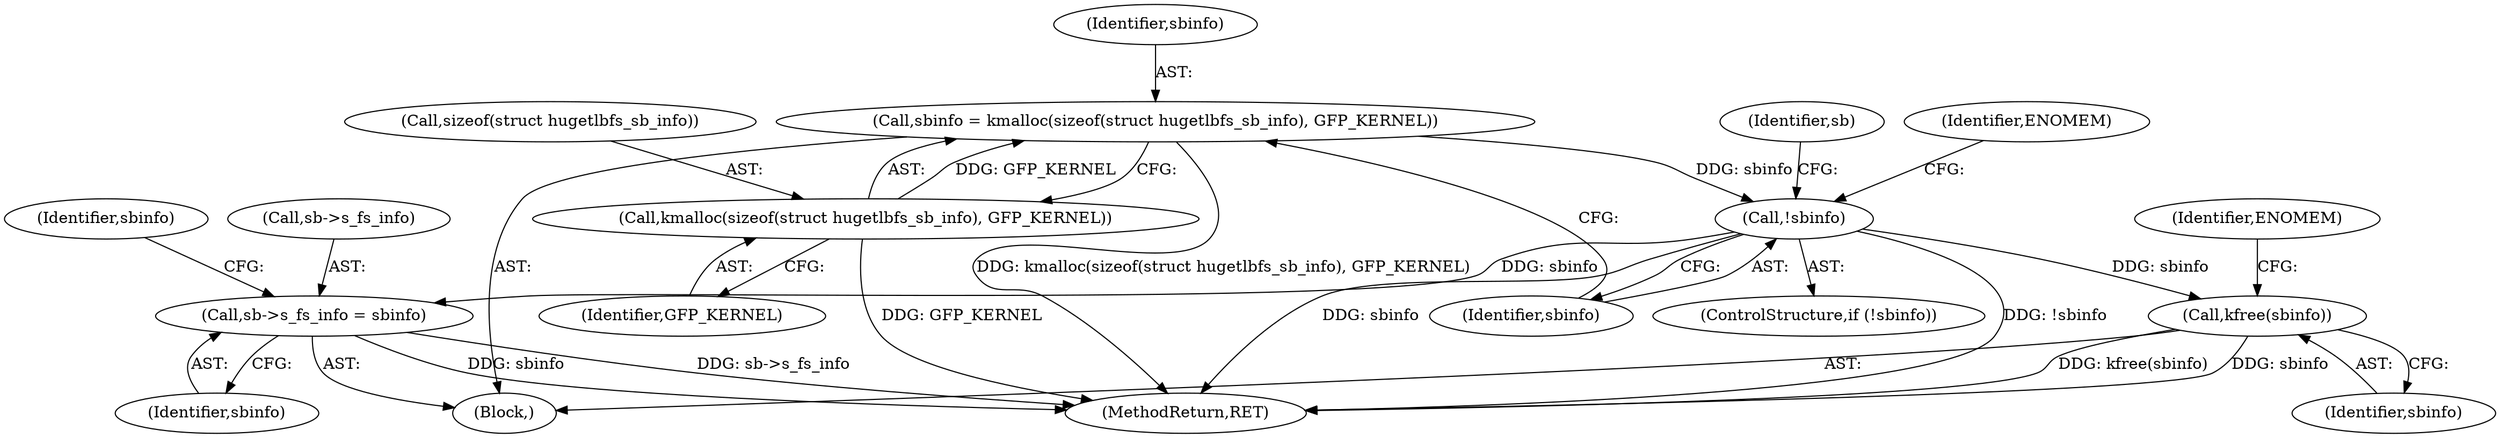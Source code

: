 digraph "0_linux_90481622d75715bfcb68501280a917dbfe516029_1@API" {
"1000158" [label="(Call,sbinfo = kmalloc(sizeof(struct hugetlbfs_sb_info), GFP_KERNEL))"];
"1000160" [label="(Call,kmalloc(sizeof(struct hugetlbfs_sb_info), GFP_KERNEL))"];
"1000165" [label="(Call,!sbinfo)"];
"1000170" [label="(Call,sb->s_fs_info = sbinfo)"];
"1000302" [label="(Call,kfree(sbinfo))"];
"1000169" [label="(Identifier,ENOMEM)"];
"1000302" [label="(Call,kfree(sbinfo))"];
"1000163" [label="(Identifier,GFP_KERNEL)"];
"1000161" [label="(Call,sizeof(struct hugetlbfs_sb_info))"];
"1000106" [label="(Block,)"];
"1000303" [label="(Identifier,sbinfo)"];
"1000306" [label="(Identifier,ENOMEM)"];
"1000177" [label="(Identifier,sbinfo)"];
"1000174" [label="(Identifier,sbinfo)"];
"1000158" [label="(Call,sbinfo = kmalloc(sizeof(struct hugetlbfs_sb_info), GFP_KERNEL))"];
"1000307" [label="(MethodReturn,RET)"];
"1000170" [label="(Call,sb->s_fs_info = sbinfo)"];
"1000166" [label="(Identifier,sbinfo)"];
"1000160" [label="(Call,kmalloc(sizeof(struct hugetlbfs_sb_info), GFP_KERNEL))"];
"1000171" [label="(Call,sb->s_fs_info)"];
"1000159" [label="(Identifier,sbinfo)"];
"1000164" [label="(ControlStructure,if (!sbinfo))"];
"1000165" [label="(Call,!sbinfo)"];
"1000172" [label="(Identifier,sb)"];
"1000158" -> "1000106"  [label="AST: "];
"1000158" -> "1000160"  [label="CFG: "];
"1000159" -> "1000158"  [label="AST: "];
"1000160" -> "1000158"  [label="AST: "];
"1000166" -> "1000158"  [label="CFG: "];
"1000158" -> "1000307"  [label="DDG: kmalloc(sizeof(struct hugetlbfs_sb_info), GFP_KERNEL)"];
"1000160" -> "1000158"  [label="DDG: GFP_KERNEL"];
"1000158" -> "1000165"  [label="DDG: sbinfo"];
"1000160" -> "1000163"  [label="CFG: "];
"1000161" -> "1000160"  [label="AST: "];
"1000163" -> "1000160"  [label="AST: "];
"1000160" -> "1000307"  [label="DDG: GFP_KERNEL"];
"1000165" -> "1000164"  [label="AST: "];
"1000165" -> "1000166"  [label="CFG: "];
"1000166" -> "1000165"  [label="AST: "];
"1000169" -> "1000165"  [label="CFG: "];
"1000172" -> "1000165"  [label="CFG: "];
"1000165" -> "1000307"  [label="DDG: sbinfo"];
"1000165" -> "1000307"  [label="DDG: !sbinfo"];
"1000165" -> "1000170"  [label="DDG: sbinfo"];
"1000165" -> "1000302"  [label="DDG: sbinfo"];
"1000170" -> "1000106"  [label="AST: "];
"1000170" -> "1000174"  [label="CFG: "];
"1000171" -> "1000170"  [label="AST: "];
"1000174" -> "1000170"  [label="AST: "];
"1000177" -> "1000170"  [label="CFG: "];
"1000170" -> "1000307"  [label="DDG: sb->s_fs_info"];
"1000170" -> "1000307"  [label="DDG: sbinfo"];
"1000302" -> "1000106"  [label="AST: "];
"1000302" -> "1000303"  [label="CFG: "];
"1000303" -> "1000302"  [label="AST: "];
"1000306" -> "1000302"  [label="CFG: "];
"1000302" -> "1000307"  [label="DDG: sbinfo"];
"1000302" -> "1000307"  [label="DDG: kfree(sbinfo)"];
}
